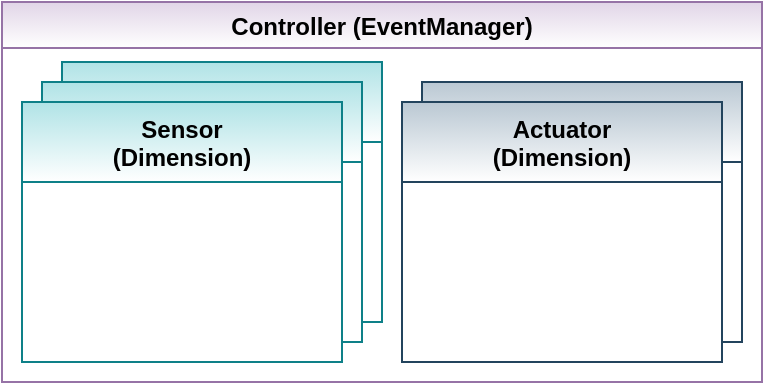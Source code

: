 <mxfile version="20.2.3" type="device"><diagram id="InSBHvnOUZEV3YaeslDv" name="Page-1"><mxGraphModel dx="1038" dy="641" grid="1" gridSize="10" guides="1" tooltips="1" connect="1" arrows="1" fold="1" page="1" pageScale="1" pageWidth="3300" pageHeight="4681" math="0" shadow="0"><root><mxCell id="0"/><mxCell id="1" parent="0"/><mxCell id="05FXC37_nWo35OnWCRaO-1" value="Controller (EventManager)" style="swimlane;swimlaneFillColor=#FFFFFF;fillColor=#e1d5e7;strokeColor=#9673a6;gradientColor=#FFFFFF;" vertex="1" parent="1"><mxGeometry x="240" y="160" width="380" height="190" as="geometry"/></mxCell><mxCell id="05FXC37_nWo35OnWCRaO-7" value="Sensor&#10;(Dimension)" style="swimlane;swimlaneFillColor=#FFFFFF;startSize=40;fillColor=#b0e3e6;strokeColor=#0e8088;gradientColor=#FFFFFF;" vertex="1" parent="05FXC37_nWo35OnWCRaO-1"><mxGeometry x="30" y="30" width="160" height="130" as="geometry"/></mxCell><mxCell id="05FXC37_nWo35OnWCRaO-6" value="Sensor&#10;(Dimension)" style="swimlane;swimlaneFillColor=#FFFFFF;startSize=40;fillColor=#b0e3e6;strokeColor=#0e8088;gradientColor=#FFFFFF;" vertex="1" parent="05FXC37_nWo35OnWCRaO-1"><mxGeometry x="20" y="40" width="160" height="130" as="geometry"/></mxCell><mxCell id="05FXC37_nWo35OnWCRaO-5" value="Actuator &#10;(Dimension)" style="swimlane;swimlaneFillColor=#FFFFFF;startSize=40;fillColor=#bac8d3;strokeColor=#23445d;gradientColor=#FFFFFF;" vertex="1" parent="05FXC37_nWo35OnWCRaO-1"><mxGeometry x="210" y="40" width="160" height="130" as="geometry"/></mxCell><mxCell id="05FXC37_nWo35OnWCRaO-3" value="Sensor&#10;(Dimension)" style="swimlane;swimlaneFillColor=#FFFFFF;startSize=40;fillColor=#b0e3e6;strokeColor=#0e8088;gradientColor=#FFFFFF;" vertex="1" parent="05FXC37_nWo35OnWCRaO-1"><mxGeometry x="10" y="50" width="160" height="130" as="geometry"/></mxCell><mxCell id="05FXC37_nWo35OnWCRaO-4" value="Actuator &#10;(Dimension)" style="swimlane;swimlaneFillColor=#FFFFFF;startSize=40;fillColor=#bac8d3;strokeColor=#23445d;gradientColor=#FFFFFF;" vertex="1" parent="05FXC37_nWo35OnWCRaO-1"><mxGeometry x="200" y="50" width="160" height="130" as="geometry"/></mxCell></root></mxGraphModel></diagram></mxfile>